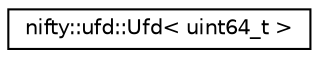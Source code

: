 digraph "Graphical Class Hierarchy"
{
  edge [fontname="Helvetica",fontsize="10",labelfontname="Helvetica",labelfontsize="10"];
  node [fontname="Helvetica",fontsize="10",shape=record];
  rankdir="LR";
  Node1 [label="nifty::ufd::Ufd\< uint64_t \>",height=0.2,width=0.4,color="black", fillcolor="white", style="filled",URL="$classnifty_1_1ufd_1_1Ufd.html"];
}
